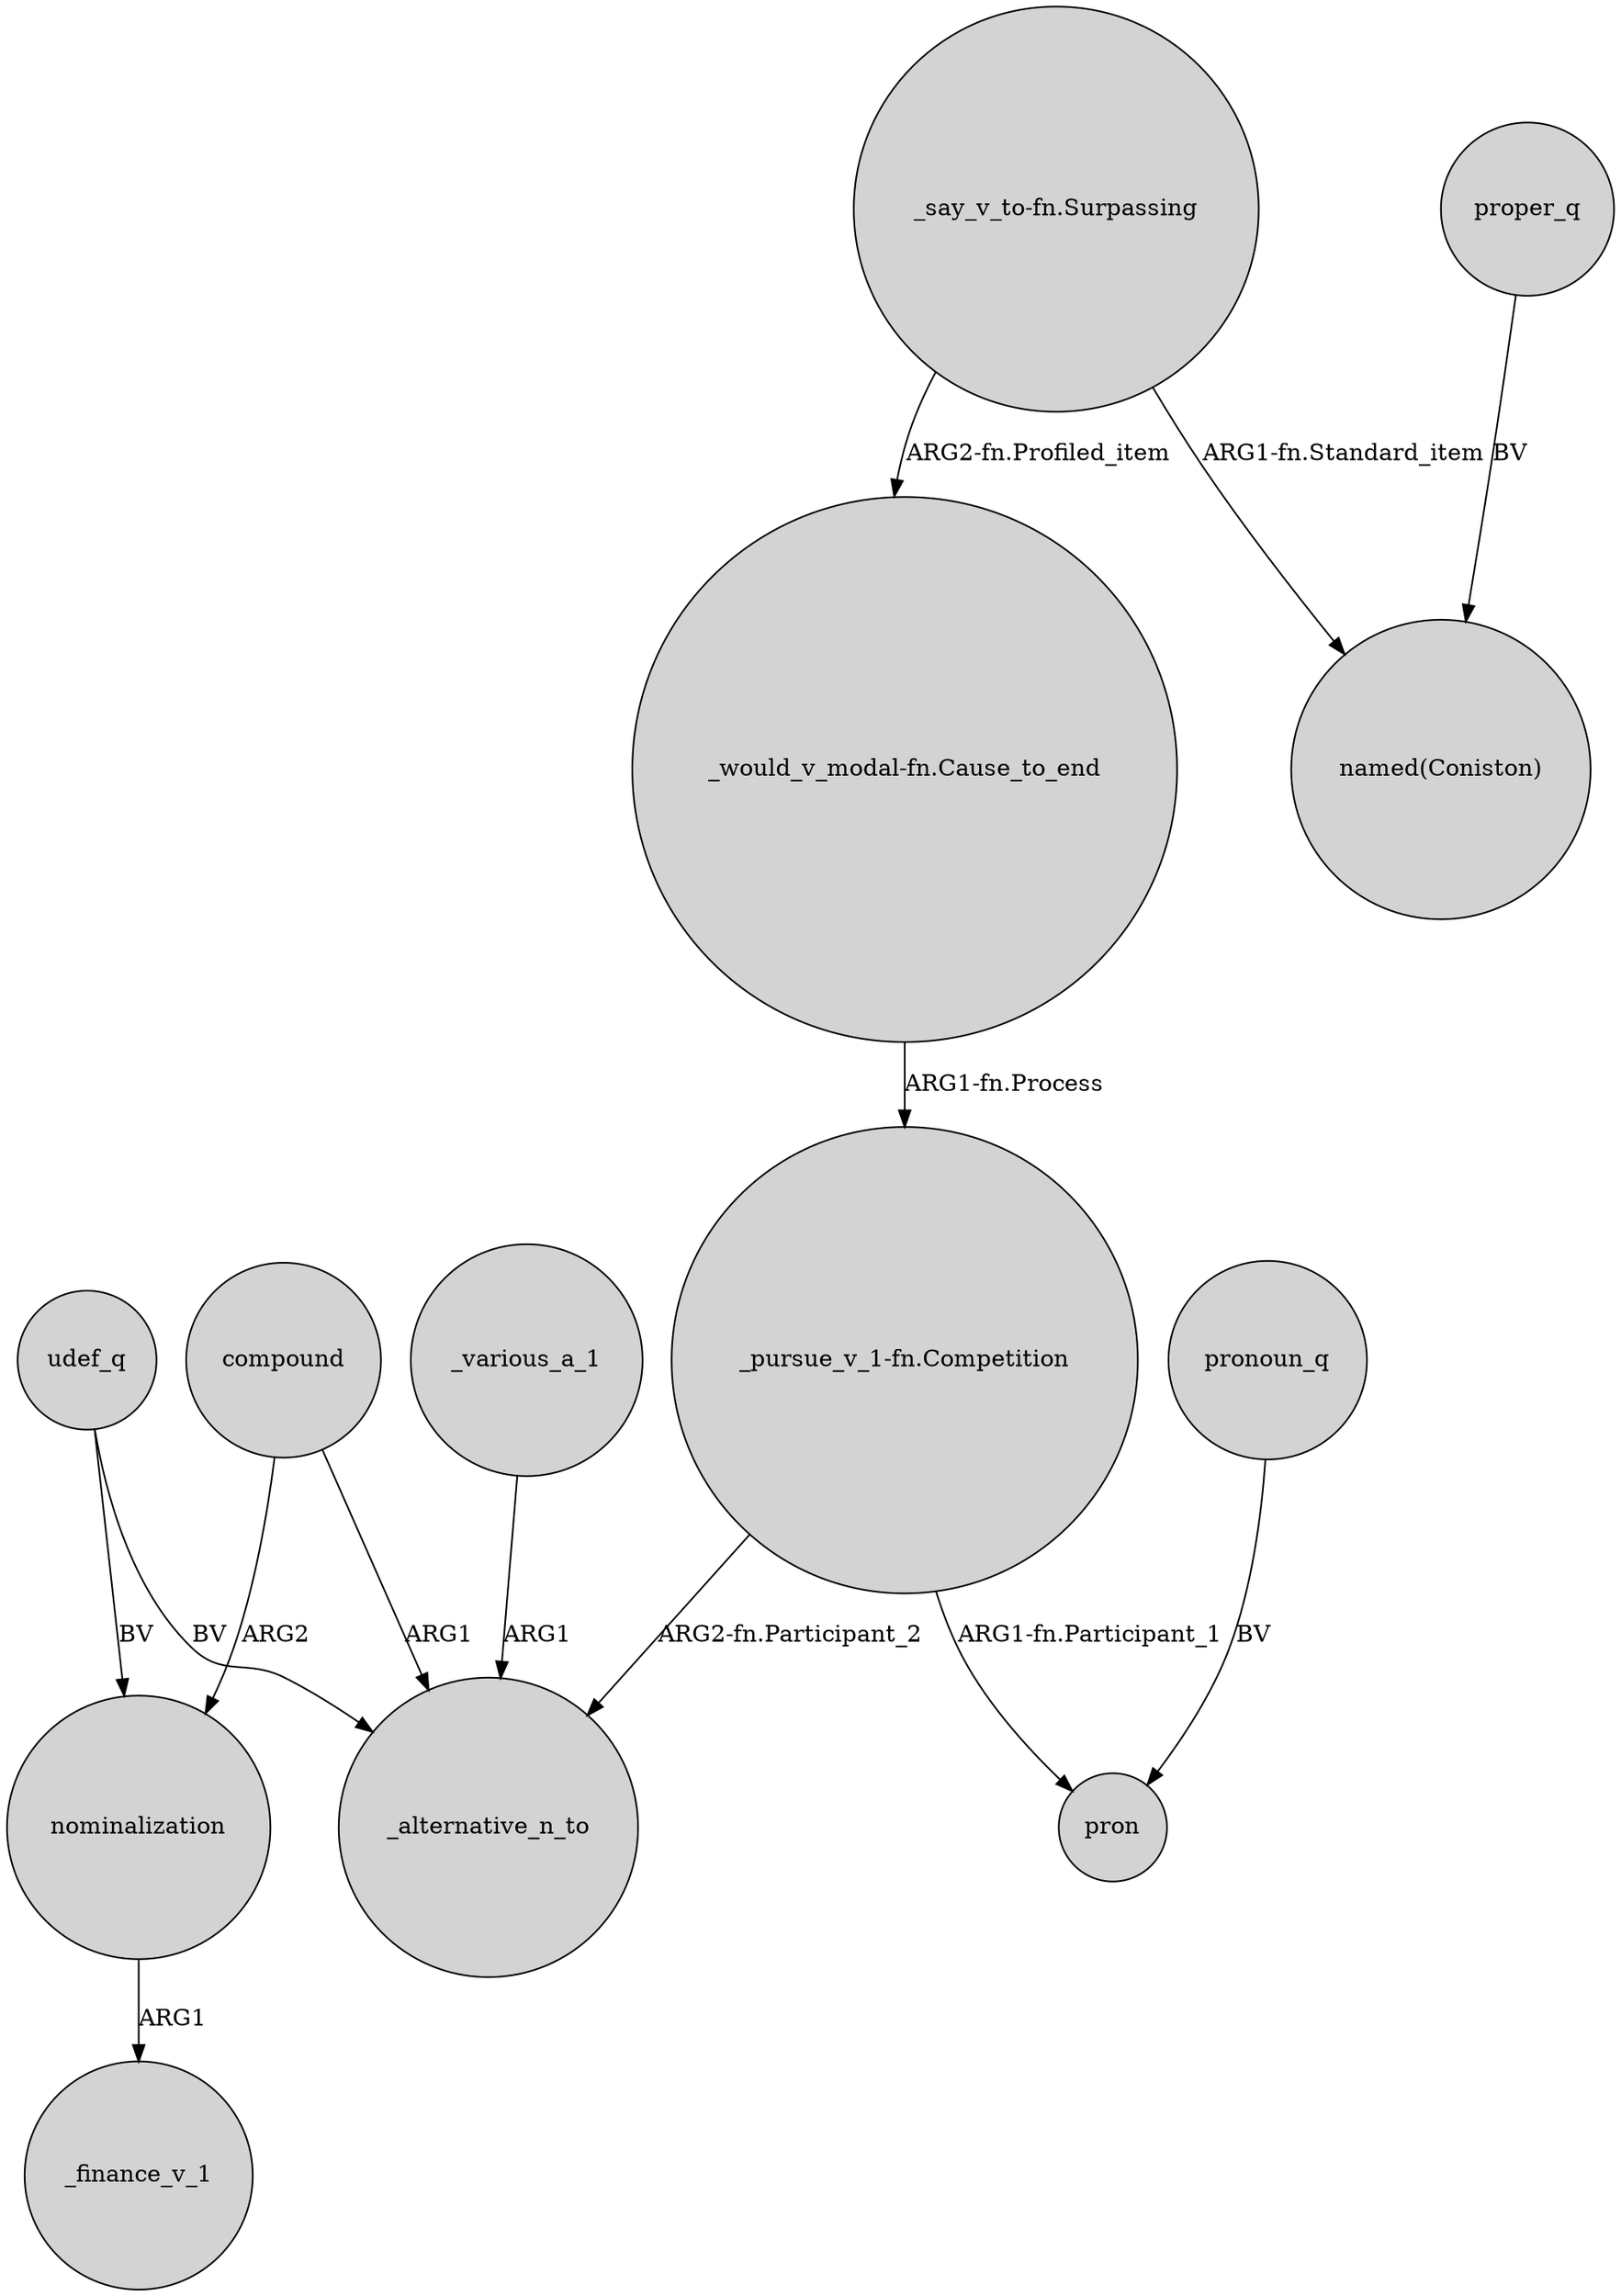 digraph {
	node [shape=circle style=filled]
	compound -> _alternative_n_to [label=ARG1]
	udef_q -> _alternative_n_to [label=BV]
	"_pursue_v_1-fn.Competition" -> pron [label="ARG1-fn.Participant_1"]
	"_say_v_to-fn.Surpassing" -> "named(Coniston)" [label="ARG1-fn.Standard_item"]
	proper_q -> "named(Coniston)" [label=BV]
	nominalization -> _finance_v_1 [label=ARG1]
	"_would_v_modal-fn.Cause_to_end" -> "_pursue_v_1-fn.Competition" [label="ARG1-fn.Process"]
	compound -> nominalization [label=ARG2]
	pronoun_q -> pron [label=BV]
	"_pursue_v_1-fn.Competition" -> _alternative_n_to [label="ARG2-fn.Participant_2"]
	_various_a_1 -> _alternative_n_to [label=ARG1]
	udef_q -> nominalization [label=BV]
	"_say_v_to-fn.Surpassing" -> "_would_v_modal-fn.Cause_to_end" [label="ARG2-fn.Profiled_item"]
}
